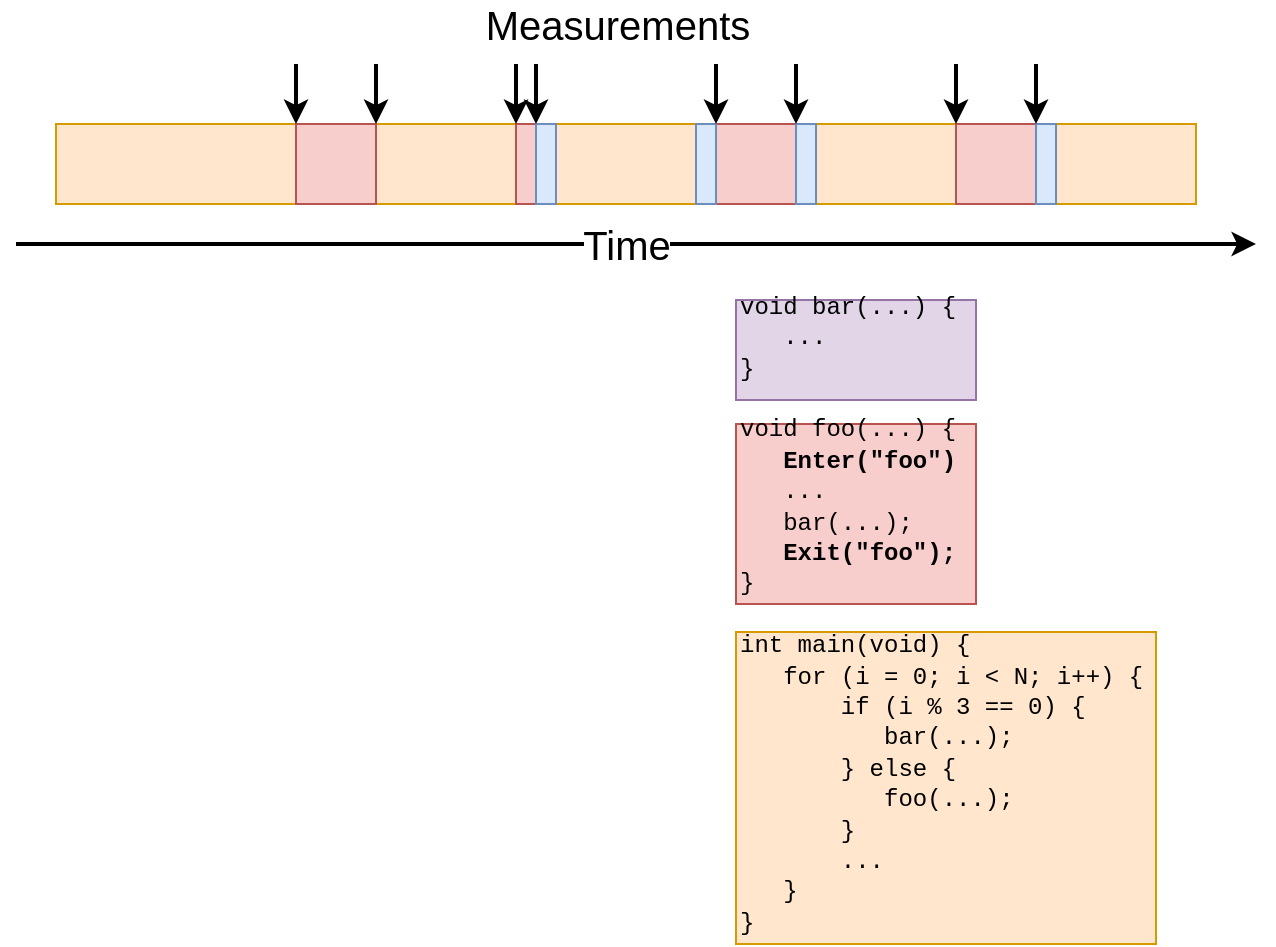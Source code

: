 <mxfile version="12.2.2" type="device" pages="1"><diagram id="MRB0CLCR5CRDNQC05asW" name="Page-1"><mxGraphModel dx="1408" dy="811" grid="1" gridSize="10" guides="1" tooltips="1" connect="1" arrows="1" fold="1" page="1" pageScale="1" pageWidth="827" pageHeight="1169" math="0" shadow="0"><root><mxCell id="0"/><mxCell id="1" parent="0"/><mxCell id="s4vrk38h2MBLKXPwG5z_-55" value="" style="rounded=0;whiteSpace=wrap;html=1;fillColor=#e1d5e7;strokeColor=#9673a6;" vertex="1" parent="1"><mxGeometry x="420" y="168" width="120" height="50" as="geometry"/></mxCell><mxCell id="s4vrk38h2MBLKXPwG5z_-56" value="" style="rounded=0;whiteSpace=wrap;html=1;fillColor=#f8cecc;strokeColor=#b85450;" vertex="1" parent="1"><mxGeometry x="420" y="230" width="120" height="90" as="geometry"/></mxCell><mxCell id="s4vrk38h2MBLKXPwG5z_-57" value="" style="rounded=0;whiteSpace=wrap;html=1;fillColor=#ffe6cc;strokeColor=#d79b00;" vertex="1" parent="1"><mxGeometry x="420" y="334" width="210" height="156" as="geometry"/></mxCell><mxCell id="s4vrk38h2MBLKXPwG5z_-1" value="" style="rounded=0;whiteSpace=wrap;html=1;fillColor=#ffe6cc;strokeColor=#d79b00;" vertex="1" parent="1"><mxGeometry x="80" y="80" width="120" height="40" as="geometry"/></mxCell><mxCell id="s4vrk38h2MBLKXPwG5z_-2" value="" style="rounded=0;whiteSpace=wrap;html=1;fillColor=#ffe6cc;strokeColor=#d79b00;" vertex="1" parent="1"><mxGeometry x="240" y="80" width="70" height="40" as="geometry"/></mxCell><mxCell id="s4vrk38h2MBLKXPwG5z_-3" value="" style="rounded=0;whiteSpace=wrap;html=1;fillColor=#ffe6cc;strokeColor=#d79b00;" vertex="1" parent="1"><mxGeometry x="330" y="80" width="70" height="40" as="geometry"/></mxCell><mxCell id="s4vrk38h2MBLKXPwG5z_-4" value="" style="rounded=0;whiteSpace=wrap;html=1;fillColor=#ffe6cc;strokeColor=#d79b00;" vertex="1" parent="1"><mxGeometry x="460" y="80" width="70" height="40" as="geometry"/></mxCell><mxCell id="s4vrk38h2MBLKXPwG5z_-5" value="" style="rounded=0;whiteSpace=wrap;html=1;fillColor=#ffe6cc;strokeColor=#d79b00;" vertex="1" parent="1"><mxGeometry x="580" y="80" width="70" height="40" as="geometry"/></mxCell><mxCell id="s4vrk38h2MBLKXPwG5z_-6" value="" style="rounded=0;whiteSpace=wrap;html=1;fillColor=#f8cecc;strokeColor=#b85450;" vertex="1" parent="1"><mxGeometry x="200" y="80" width="40" height="40" as="geometry"/></mxCell><mxCell id="s4vrk38h2MBLKXPwG5z_-7" value="" style="rounded=0;whiteSpace=wrap;html=1;fillColor=#f8cecc;strokeColor=#b85450;" vertex="1" parent="1"><mxGeometry x="310" y="80" width="10" height="40" as="geometry"/></mxCell><mxCell id="s4vrk38h2MBLKXPwG5z_-8" value="" style="rounded=0;whiteSpace=wrap;html=1;fillColor=#f8cecc;strokeColor=#b85450;" vertex="1" parent="1"><mxGeometry x="410" y="80" width="40" height="40" as="geometry"/></mxCell><mxCell id="s4vrk38h2MBLKXPwG5z_-9" value="" style="rounded=0;whiteSpace=wrap;html=1;fillColor=#dae8fc;strokeColor=#6c8ebf;" vertex="1" parent="1"><mxGeometry x="320" y="80" width="10" height="40" as="geometry"/></mxCell><mxCell id="s4vrk38h2MBLKXPwG5z_-14" value="" style="rounded=0;whiteSpace=wrap;html=1;fillColor=#dae8fc;strokeColor=#6c8ebf;" vertex="1" parent="1"><mxGeometry x="400" y="80" width="10" height="40" as="geometry"/></mxCell><mxCell id="s4vrk38h2MBLKXPwG5z_-15" value="" style="rounded=0;whiteSpace=wrap;html=1;fillColor=#dae8fc;strokeColor=#6c8ebf;" vertex="1" parent="1"><mxGeometry x="450" y="80" width="10" height="40" as="geometry"/></mxCell><mxCell id="s4vrk38h2MBLKXPwG5z_-16" value="" style="rounded=0;whiteSpace=wrap;html=1;fillColor=#f8cecc;strokeColor=#b85450;" vertex="1" parent="1"><mxGeometry x="530" y="80" width="40" height="40" as="geometry"/></mxCell><mxCell id="s4vrk38h2MBLKXPwG5z_-17" value="" style="rounded=0;whiteSpace=wrap;html=1;fillColor=#dae8fc;strokeColor=#6c8ebf;" vertex="1" parent="1"><mxGeometry x="570" y="80" width="10" height="40" as="geometry"/></mxCell><mxCell id="s4vrk38h2MBLKXPwG5z_-18" value="" style="endArrow=classic;html=1;strokeWidth=2;" edge="1" parent="1"><mxGeometry width="50" height="50" relative="1" as="geometry"><mxPoint x="60" y="140" as="sourcePoint"/><mxPoint x="680" y="140" as="targetPoint"/></mxGeometry></mxCell><mxCell id="s4vrk38h2MBLKXPwG5z_-19" value="&lt;font style=&quot;font-size: 20px&quot;&gt;Time&lt;/font&gt;" style="text;html=1;resizable=0;points=[];align=center;verticalAlign=middle;labelBackgroundColor=#ffffff;" vertex="1" connectable="0" parent="s4vrk38h2MBLKXPwG5z_-18"><mxGeometry x="-0.148" y="2" relative="1" as="geometry"><mxPoint x="41" y="2" as="offset"/></mxGeometry></mxCell><mxCell id="s4vrk38h2MBLKXPwG5z_-53" value="&lt;font style=&quot;font-size: 20px&quot;&gt;Measurements&lt;/font&gt;" style="text;html=1;strokeColor=none;fillColor=none;align=center;verticalAlign=middle;whiteSpace=wrap;rounded=0;" vertex="1" parent="1"><mxGeometry x="280.5" y="20" width="160" height="20" as="geometry"/></mxCell><mxCell id="s4vrk38h2MBLKXPwG5z_-54" value="&lt;font face=&quot;Courier New&quot;&gt;void bar(...) {&lt;br&gt;&amp;nbsp; &amp;nbsp;...&lt;br&gt;}&lt;br&gt;&lt;br&gt;void foo(...) {&lt;br&gt;&amp;nbsp; &amp;nbsp;&lt;b&gt;Enter(&quot;foo&quot;)&lt;/b&gt;&lt;br&gt;&amp;nbsp; &amp;nbsp;...&lt;br&gt;&amp;nbsp; &amp;nbsp;bar(...);&lt;br&gt;&amp;nbsp; &amp;nbsp;&lt;b&gt;Exit(&quot;foo&quot;);&lt;/b&gt;&lt;br&gt;}&lt;br&gt;&lt;br&gt;int main(void) {&lt;br&gt;&amp;nbsp; &amp;nbsp;for (i = 0; i &amp;lt; N; i++) {&lt;br&gt;&amp;nbsp; &amp;nbsp; &amp;nbsp; &amp;nbsp;if (i % 3 == 0) {&lt;br&gt;&amp;nbsp; &amp;nbsp; &amp;nbsp; &amp;nbsp; &amp;nbsp; bar(...);&lt;br&gt;&amp;nbsp; &amp;nbsp; &amp;nbsp; &amp;nbsp;} else {&lt;br&gt;&amp;nbsp; &amp;nbsp; &amp;nbsp; &amp;nbsp; &amp;nbsp; foo(...);&lt;br&gt;&amp;nbsp; &amp;nbsp; &amp;nbsp; &amp;nbsp;}&lt;br&gt;&amp;nbsp; &amp;nbsp; &amp;nbsp; &amp;nbsp;...&lt;br&gt;&amp;nbsp; &amp;nbsp;}&lt;br&gt;}&lt;/font&gt;" style="text;html=1;strokeColor=none;fillColor=none;align=left;verticalAlign=middle;whiteSpace=wrap;rounded=0;" vertex="1" parent="1"><mxGeometry x="420" y="160" width="230" height="330" as="geometry"/></mxCell><mxCell id="s4vrk38h2MBLKXPwG5z_-24" value="" style="endArrow=classic;html=1;strokeWidth=2;" edge="1" parent="1"><mxGeometry width="50" height="50" relative="1" as="geometry"><mxPoint x="200" y="50" as="sourcePoint"/><mxPoint x="200" y="80" as="targetPoint"/></mxGeometry></mxCell><mxCell id="s4vrk38h2MBLKXPwG5z_-25" value="" style="endArrow=classic;html=1;strokeWidth=2;" edge="1" parent="1"><mxGeometry width="50" height="50" relative="1" as="geometry"><mxPoint x="240" y="50" as="sourcePoint"/><mxPoint x="240" y="80" as="targetPoint"/></mxGeometry></mxCell><mxCell id="s4vrk38h2MBLKXPwG5z_-26" value="" style="endArrow=classic;html=1;strokeWidth=2;" edge="1" parent="1"><mxGeometry width="50" height="50" relative="1" as="geometry"><mxPoint x="310" y="50" as="sourcePoint"/><mxPoint x="310" y="80" as="targetPoint"/></mxGeometry></mxCell><mxCell id="s4vrk38h2MBLKXPwG5z_-27" value="" style="endArrow=classic;html=1;strokeWidth=2;" edge="1" parent="1"><mxGeometry width="50" height="50" relative="1" as="geometry"><mxPoint x="320" y="50" as="sourcePoint"/><mxPoint x="320" y="80" as="targetPoint"/></mxGeometry></mxCell><mxCell id="s4vrk38h2MBLKXPwG5z_-44" value="" style="endArrow=classic;html=1;strokeWidth=2;" edge="1" parent="1"><mxGeometry width="50" height="50" relative="1" as="geometry"><mxPoint x="410" y="50" as="sourcePoint"/><mxPoint x="410" y="80" as="targetPoint"/></mxGeometry></mxCell><mxCell id="s4vrk38h2MBLKXPwG5z_-45" value="" style="endArrow=classic;html=1;strokeWidth=2;" edge="1" parent="1"><mxGeometry width="50" height="50" relative="1" as="geometry"><mxPoint x="450" y="50" as="sourcePoint"/><mxPoint x="450" y="80" as="targetPoint"/></mxGeometry></mxCell><mxCell id="s4vrk38h2MBLKXPwG5z_-46" value="" style="endArrow=classic;html=1;strokeWidth=2;" edge="1" parent="1"><mxGeometry width="50" height="50" relative="1" as="geometry"><mxPoint x="530" y="50" as="sourcePoint"/><mxPoint x="530" y="80" as="targetPoint"/></mxGeometry></mxCell><mxCell id="s4vrk38h2MBLKXPwG5z_-47" value="" style="endArrow=classic;html=1;strokeWidth=2;" edge="1" parent="1"><mxGeometry width="50" height="50" relative="1" as="geometry"><mxPoint x="570" y="50" as="sourcePoint"/><mxPoint x="570" y="80" as="targetPoint"/></mxGeometry></mxCell></root></mxGraphModel></diagram></mxfile>
